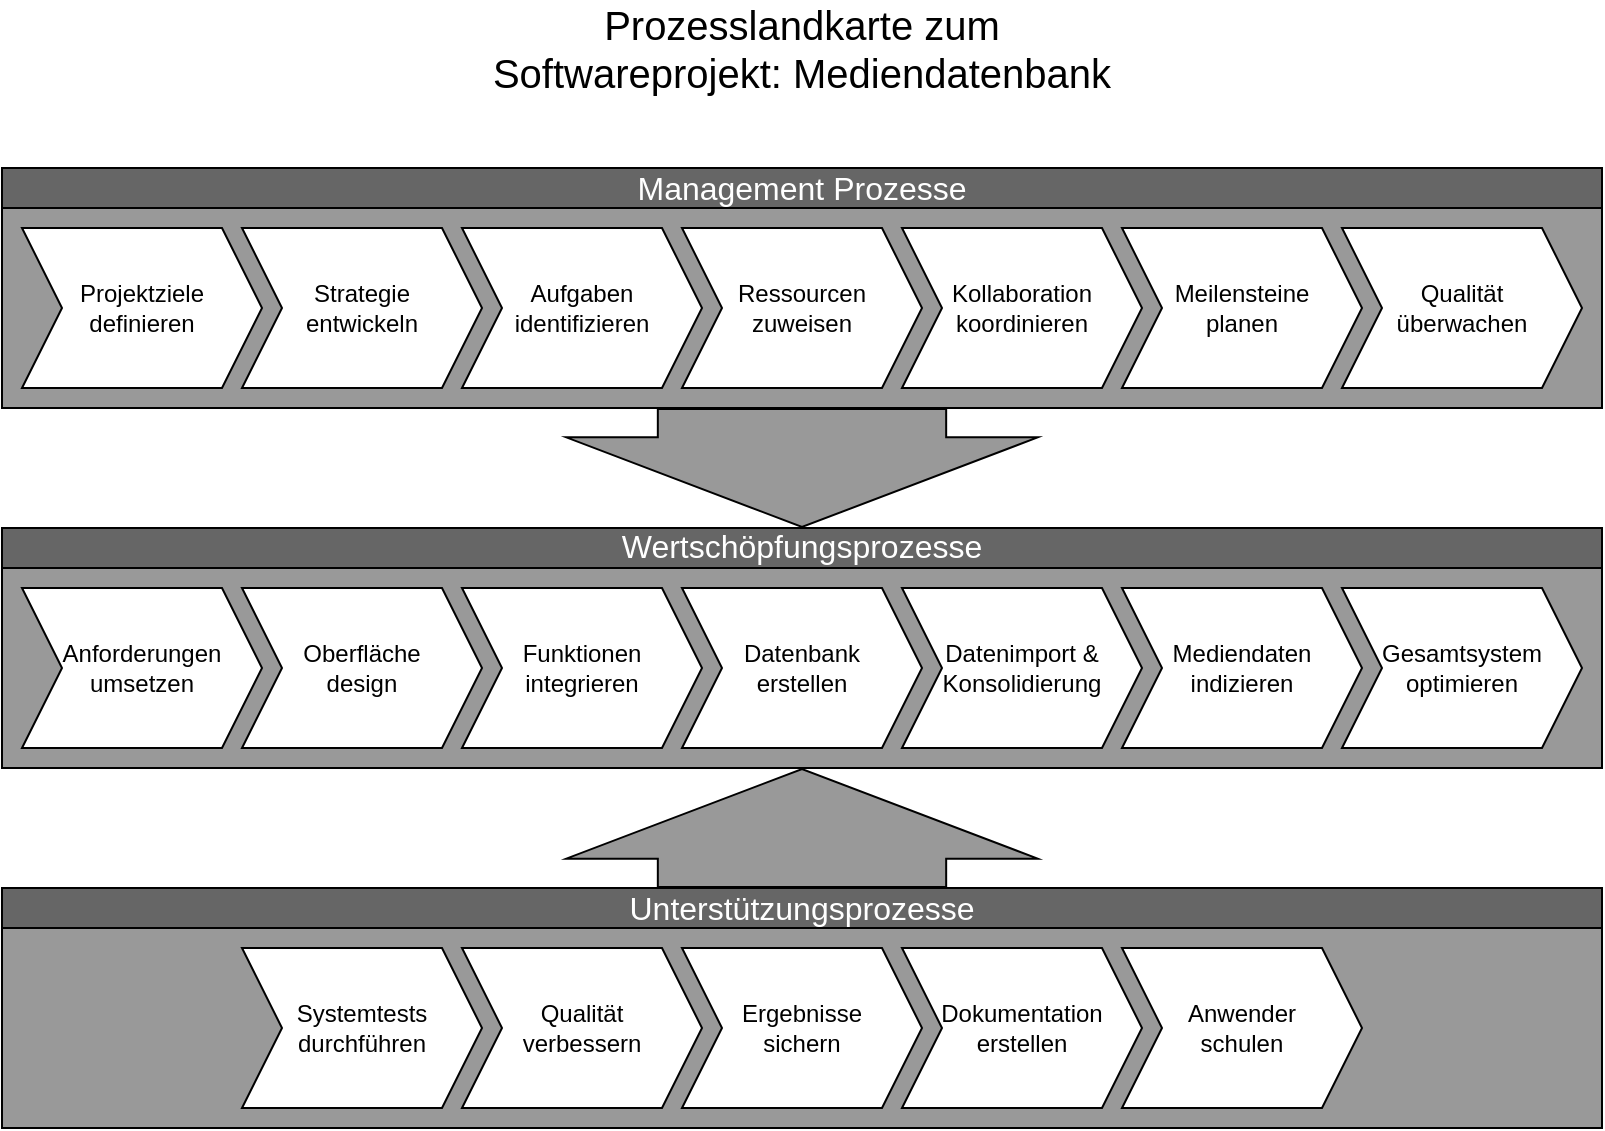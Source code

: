 <mxfile version="24.7.7">
  <diagram name="Seite-1" id="D6J3uwxsV9Y32xT-Rxug">
    <mxGraphModel dx="1188" dy="653" grid="1" gridSize="10" guides="1" tooltips="1" connect="1" arrows="1" fold="1" page="1" pageScale="1" pageWidth="827" pageHeight="1169" math="0" shadow="0">
      <root>
        <mxCell id="0" />
        <mxCell id="1" parent="0" />
        <mxCell id="cXB5TM7fzexhb9y3vVa8-2" value="" style="rounded=0;whiteSpace=wrap;html=1;fillColor=#999999;" vertex="1" parent="1">
          <mxGeometry y="120" width="800" height="120" as="geometry" />
        </mxCell>
        <mxCell id="cXB5TM7fzexhb9y3vVa8-3" value="" style="rounded=0;whiteSpace=wrap;html=1;fillColor=#999999;" vertex="1" parent="1">
          <mxGeometry y="300" width="800" height="120" as="geometry" />
        </mxCell>
        <mxCell id="cXB5TM7fzexhb9y3vVa8-4" value="" style="rounded=0;whiteSpace=wrap;html=1;fillColor=#999999;" vertex="1" parent="1">
          <mxGeometry y="480" width="800" height="120" as="geometry" />
        </mxCell>
        <mxCell id="cXB5TM7fzexhb9y3vVa8-9" value="" style="shape=flexArrow;endArrow=classic;html=5;rounded=0;entryX=0.074;entryY=0;entryDx=0;entryDy=0;entryPerimeter=0;endWidth=90.595;endSize=14.608;width=144.167;fillColor=#999999;" edge="1" parent="1">
          <mxGeometry width="50" height="50" relative="1" as="geometry">
            <mxPoint x="400" y="240" as="sourcePoint" />
            <mxPoint x="400" y="300" as="targetPoint" />
          </mxGeometry>
        </mxCell>
        <mxCell id="cXB5TM7fzexhb9y3vVa8-11" value="" style="shape=flexArrow;endArrow=classic;html=5;rounded=0;entryX=0.074;entryY=0;entryDx=0;entryDy=0;entryPerimeter=0;endWidth=90.595;endSize=14.608;width=144.167;fillColor=#999999;" edge="1" parent="1">
          <mxGeometry width="50" height="50" relative="1" as="geometry">
            <mxPoint x="400" y="480" as="sourcePoint" />
            <mxPoint x="400" y="420" as="targetPoint" />
          </mxGeometry>
        </mxCell>
        <mxCell id="cXB5TM7fzexhb9y3vVa8-12" value="&lt;p class=&quot;MsoNormal&quot;&gt;&lt;font color=&quot;#ffffff&quot; style=&quot;font-size: 16px;&quot;&gt;Management Prozesse&lt;/font&gt;&lt;/p&gt;" style="rounded=0;whiteSpace=wrap;html=1;fillColor=#666666;" vertex="1" parent="1">
          <mxGeometry y="120" width="800" height="20" as="geometry" />
        </mxCell>
        <mxCell id="cXB5TM7fzexhb9y3vVa8-13" value="&lt;p class=&quot;MsoNormal&quot;&gt;&lt;span style=&quot;font-size:12.0pt;line-height:115%;&lt;br/&gt;font-family:&amp;quot;Aptos&amp;quot;,sans-serif;mso-ascii-theme-font:minor-latin;mso-fareast-font-family:&lt;br/&gt;Aptos;mso-fareast-theme-font:minor-latin;mso-hansi-theme-font:minor-latin;&lt;br/&gt;mso-bidi-font-family:&amp;quot;Times New Roman&amp;quot;;mso-bidi-theme-font:minor-bidi;&lt;br/&gt;mso-ansi-language:DE;mso-fareast-language:EN-US;mso-bidi-language:AR-SA&quot;&gt;&lt;font color=&quot;#ffffff&quot;&gt;Wertschöpfungsprozesse&lt;/font&gt;&lt;/span&gt;&lt;br&gt;&lt;/p&gt;" style="rounded=0;whiteSpace=wrap;html=1;fillColor=#666666;" vertex="1" parent="1">
          <mxGeometry y="300" width="800" height="20" as="geometry" />
        </mxCell>
        <mxCell id="cXB5TM7fzexhb9y3vVa8-14" value="&lt;p class=&quot;MsoNormal&quot;&gt;&lt;font color=&quot;#ffffff&quot; style=&quot;font-size: 16px;&quot;&gt;Unterstützungsprozesse&lt;/font&gt;&lt;/p&gt;" style="rounded=0;whiteSpace=wrap;html=1;fillColor=#666666;" vertex="1" parent="1">
          <mxGeometry y="480" width="800" height="20" as="geometry" />
        </mxCell>
        <mxCell id="cXB5TM7fzexhb9y3vVa8-15" value="Projektziele definieren" style="shape=step;perimeter=stepPerimeter;whiteSpace=wrap;html=1;fixedSize=1;" vertex="1" parent="1">
          <mxGeometry x="10" y="150" width="120" height="80" as="geometry" />
        </mxCell>
        <mxCell id="cXB5TM7fzexhb9y3vVa8-16" value="Aufgaben identifizieren" style="shape=step;perimeter=stepPerimeter;whiteSpace=wrap;html=1;fixedSize=1;" vertex="1" parent="1">
          <mxGeometry x="230" y="150" width="120" height="80" as="geometry" />
        </mxCell>
        <mxCell id="cXB5TM7fzexhb9y3vVa8-17" value="Ressourcen&lt;br&gt;zuweisen" style="shape=step;perimeter=stepPerimeter;whiteSpace=wrap;html=1;fixedSize=1;" vertex="1" parent="1">
          <mxGeometry x="340" y="150" width="120" height="80" as="geometry" />
        </mxCell>
        <mxCell id="cXB5TM7fzexhb9y3vVa8-18" value="Meilensteine &lt;br&gt;planen" style="shape=step;perimeter=stepPerimeter;whiteSpace=wrap;html=1;fixedSize=1;" vertex="1" parent="1">
          <mxGeometry x="560" y="150" width="120" height="80" as="geometry" />
        </mxCell>
        <mxCell id="cXB5TM7fzexhb9y3vVa8-19" value="Strategie&lt;br&gt;entwickeln" style="shape=step;perimeter=stepPerimeter;whiteSpace=wrap;html=1;fixedSize=1;" vertex="1" parent="1">
          <mxGeometry x="120" y="150" width="120" height="80" as="geometry" />
        </mxCell>
        <mxCell id="cXB5TM7fzexhb9y3vVa8-20" value="Qualität&lt;br&gt;überwachen" style="shape=step;perimeter=stepPerimeter;whiteSpace=wrap;html=1;fixedSize=1;" vertex="1" parent="1">
          <mxGeometry x="670" y="150" width="120" height="80" as="geometry" />
        </mxCell>
        <mxCell id="cXB5TM7fzexhb9y3vVa8-21" value="Kollaboration&lt;br&gt;koordinieren" style="shape=step;perimeter=stepPerimeter;whiteSpace=wrap;html=1;fixedSize=1;" vertex="1" parent="1">
          <mxGeometry x="450" y="150" width="120" height="80" as="geometry" />
        </mxCell>
        <mxCell id="cXB5TM7fzexhb9y3vVa8-22" value="Datenbank&lt;br&gt;erstellen" style="shape=step;perimeter=stepPerimeter;whiteSpace=wrap;html=1;fixedSize=1;" vertex="1" parent="1">
          <mxGeometry x="340" y="330" width="120" height="80" as="geometry" />
        </mxCell>
        <mxCell id="cXB5TM7fzexhb9y3vVa8-23" value="Funktionen&lt;br&gt;integrieren" style="shape=step;perimeter=stepPerimeter;whiteSpace=wrap;html=1;fixedSize=1;" vertex="1" parent="1">
          <mxGeometry x="230" y="330" width="120" height="80" as="geometry" />
        </mxCell>
        <mxCell id="cXB5TM7fzexhb9y3vVa8-24" value="Datenimport &amp;amp;&lt;br&gt;Konsolidierung" style="shape=step;perimeter=stepPerimeter;whiteSpace=wrap;html=1;fixedSize=1;" vertex="1" parent="1">
          <mxGeometry x="450" y="330" width="120" height="80" as="geometry" />
        </mxCell>
        <mxCell id="cXB5TM7fzexhb9y3vVa8-25" value="Mediendaten&lt;br&gt;indizieren" style="shape=step;perimeter=stepPerimeter;whiteSpace=wrap;html=1;fixedSize=1;" vertex="1" parent="1">
          <mxGeometry x="560" y="330" width="120" height="80" as="geometry" />
        </mxCell>
        <mxCell id="cXB5TM7fzexhb9y3vVa8-26" value="Oberfläche&lt;br&gt;design" style="shape=step;perimeter=stepPerimeter;whiteSpace=wrap;html=1;fixedSize=1;" vertex="1" parent="1">
          <mxGeometry x="120" y="330" width="120" height="80" as="geometry" />
        </mxCell>
        <mxCell id="cXB5TM7fzexhb9y3vVa8-27" value="Anforderungen&lt;br&gt;umsetzen" style="shape=step;perimeter=stepPerimeter;whiteSpace=wrap;html=1;fixedSize=1;" vertex="1" parent="1">
          <mxGeometry x="10" y="330" width="120" height="80" as="geometry" />
        </mxCell>
        <mxCell id="cXB5TM7fzexhb9y3vVa8-28" value="Gesamtsystem&lt;br&gt;optimieren" style="shape=step;perimeter=stepPerimeter;whiteSpace=wrap;html=1;fixedSize=1;" vertex="1" parent="1">
          <mxGeometry x="670" y="330" width="120" height="80" as="geometry" />
        </mxCell>
        <mxCell id="cXB5TM7fzexhb9y3vVa8-29" value="Systemtests&lt;br&gt;durchführen" style="shape=step;perimeter=stepPerimeter;whiteSpace=wrap;html=1;fixedSize=1;" vertex="1" parent="1">
          <mxGeometry x="120" y="510" width="120" height="80" as="geometry" />
        </mxCell>
        <mxCell id="cXB5TM7fzexhb9y3vVa8-30" value="Qualität&lt;br&gt;verbessern" style="shape=step;perimeter=stepPerimeter;whiteSpace=wrap;html=1;fixedSize=1;" vertex="1" parent="1">
          <mxGeometry x="230" y="510" width="120" height="80" as="geometry" />
        </mxCell>
        <mxCell id="cXB5TM7fzexhb9y3vVa8-31" value="Ergebnisse&lt;br&gt;sichern" style="shape=step;perimeter=stepPerimeter;whiteSpace=wrap;html=1;fixedSize=1;" vertex="1" parent="1">
          <mxGeometry x="340" y="510" width="120" height="80" as="geometry" />
        </mxCell>
        <mxCell id="cXB5TM7fzexhb9y3vVa8-32" value="Dokumentation&lt;br&gt;erstellen" style="shape=step;perimeter=stepPerimeter;whiteSpace=wrap;html=1;fixedSize=1;" vertex="1" parent="1">
          <mxGeometry x="450" y="510" width="120" height="80" as="geometry" />
        </mxCell>
        <mxCell id="cXB5TM7fzexhb9y3vVa8-33" value="Anwender&lt;br&gt;schulen" style="shape=step;perimeter=stepPerimeter;whiteSpace=wrap;html=1;fixedSize=1;" vertex="1" parent="1">
          <mxGeometry x="560" y="510" width="120" height="80" as="geometry" />
        </mxCell>
        <mxCell id="cXB5TM7fzexhb9y3vVa8-36" value="&lt;font style=&quot;font-size: 20px;&quot;&gt;Prozesslandkarte zum&lt;br&gt;Softwareprojekt: Mediendatenbank&lt;/font&gt;" style="text;html=1;align=center;verticalAlign=middle;whiteSpace=wrap;rounded=0;fillColor=#FFFFFF;" vertex="1" parent="1">
          <mxGeometry x="180" y="40" width="440" height="40" as="geometry" />
        </mxCell>
      </root>
    </mxGraphModel>
  </diagram>
</mxfile>
